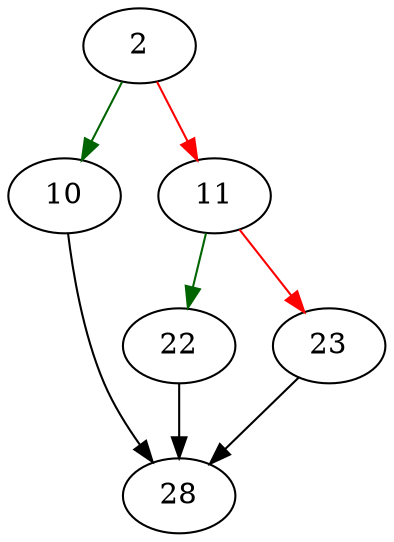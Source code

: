 strict digraph "apndIsOrdinaryDatabaseFile" {
	// Node definitions.
	2 [entry=true];
	10;
	11;
	28;
	22;
	23;

	// Edge definitions.
	2 -> 10 [
		color=darkgreen
		cond=true
	];
	2 -> 11 [
		color=red
		cond=false
	];
	10 -> 28;
	11 -> 22 [
		color=darkgreen
		cond=true
	];
	11 -> 23 [
		color=red
		cond=false
	];
	22 -> 28;
	23 -> 28;
}